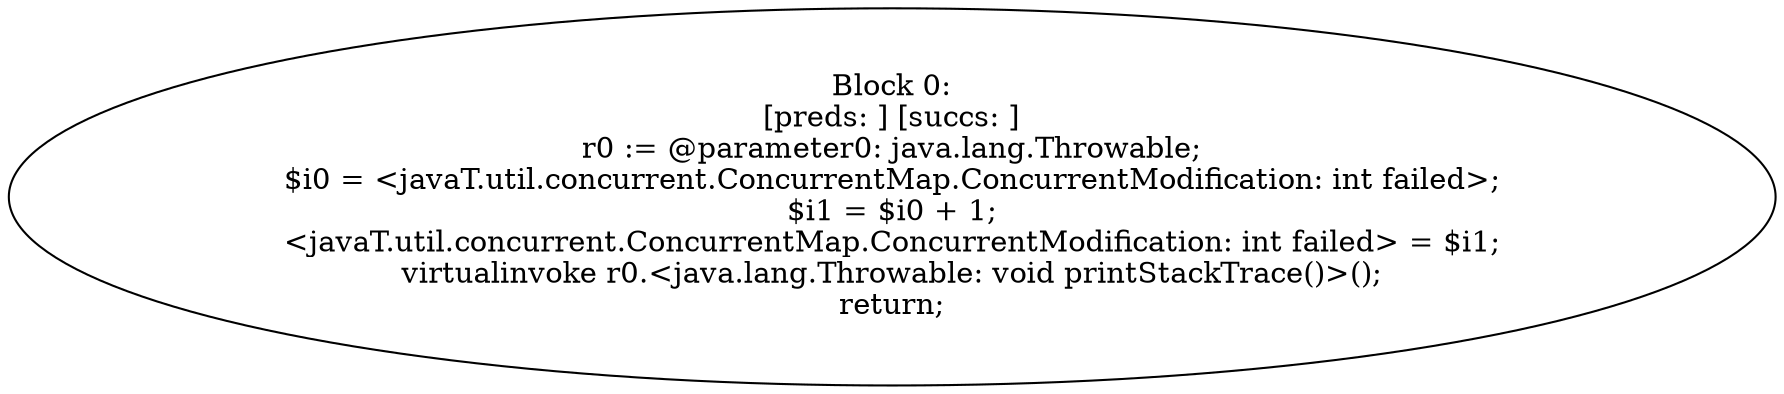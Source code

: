 digraph "unitGraph" {
    "Block 0:
[preds: ] [succs: ]
r0 := @parameter0: java.lang.Throwable;
$i0 = <javaT.util.concurrent.ConcurrentMap.ConcurrentModification: int failed>;
$i1 = $i0 + 1;
<javaT.util.concurrent.ConcurrentMap.ConcurrentModification: int failed> = $i1;
virtualinvoke r0.<java.lang.Throwable: void printStackTrace()>();
return;
"
}
